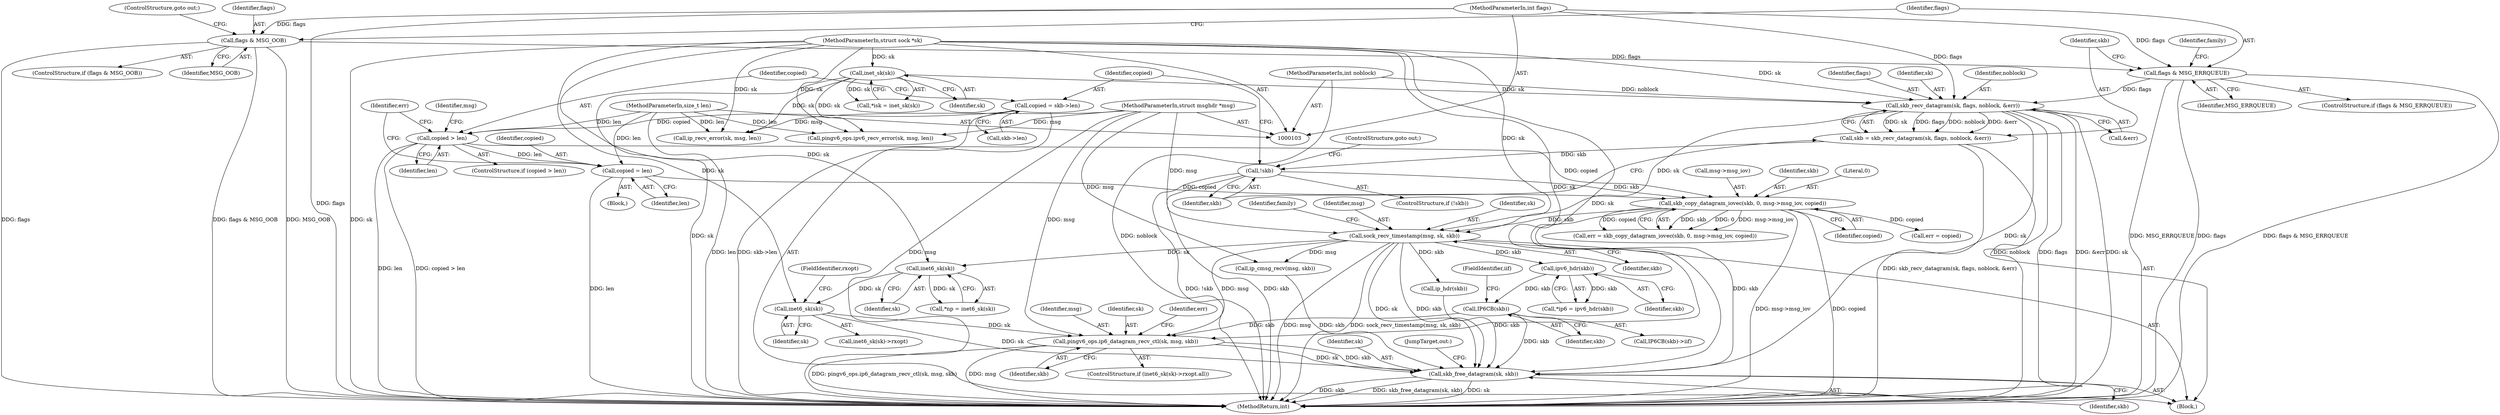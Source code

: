 digraph "0_linux_cf970c002d270c36202bd5b9c2804d3097a52da0@API" {
"1000350" [label="(Call,pingv6_ops.ip6_datagram_recv_ctl(sk, msg, skb))"];
"1000346" [label="(Call,inet6_sk(sk))"];
"1000277" [label="(Call,inet6_sk(sk))"];
"1000209" [label="(Call,sock_recv_timestamp(msg, sk, skb))"];
"1000106" [label="(MethodParameterIn,struct msghdr *msg)"];
"1000169" [label="(Call,skb_recv_datagram(sk, flags, noblock, &err))"];
"1000115" [label="(Call,inet_sk(sk))"];
"1000105" [label="(MethodParameterIn,struct sock *sk)"];
"1000142" [label="(Call,flags & MSG_ERRQUEUE)"];
"1000137" [label="(Call,flags & MSG_OOB)"];
"1000109" [label="(MethodParameterIn,int flags)"];
"1000108" [label="(MethodParameterIn,int noblock)"];
"1000199" [label="(Call,skb_copy_datagram_iovec(skb, 0, msg->msg_iov, copied))"];
"1000176" [label="(Call,!skb)"];
"1000167" [label="(Call,skb = skb_recv_datagram(sk, flags, noblock, &err))"];
"1000185" [label="(Call,copied > len)"];
"1000179" [label="(Call,copied = skb->len)"];
"1000107" [label="(MethodParameterIn,size_t len)"];
"1000194" [label="(Call,copied = len)"];
"1000334" [label="(Call,IP6CB(skb))"];
"1000282" [label="(Call,ipv6_hdr(skb))"];
"1000361" [label="(Call,skb_free_datagram(sk, skb))"];
"1000172" [label="(Identifier,noblock)"];
"1000187" [label="(Identifier,len)"];
"1000265" [label="(Call,ip_cmsg_recv(msg, skb))"];
"1000106" [label="(MethodParameterIn,struct msghdr *msg)"];
"1000194" [label="(Call,copied = len)"];
"1000175" [label="(ControlStructure,if (!skb))"];
"1000347" [label="(Identifier,sk)"];
"1000277" [label="(Call,inet6_sk(sk))"];
"1000178" [label="(ControlStructure,goto out;)"];
"1000346" [label="(Call,inet6_sk(sk))"];
"1000108" [label="(MethodParameterIn,int noblock)"];
"1000361" [label="(Call,skb_free_datagram(sk, skb))"];
"1000144" [label="(Identifier,MSG_ERRQUEUE)"];
"1000353" [label="(Identifier,skb)"];
"1000111" [label="(Block,)"];
"1000282" [label="(Call,ipv6_hdr(skb))"];
"1000202" [label="(Call,msg->msg_iov)"];
"1000168" [label="(Identifier,skb)"];
"1000107" [label="(MethodParameterIn,size_t len)"];
"1000186" [label="(Identifier,copied)"];
"1000352" [label="(Identifier,msg)"];
"1000148" [label="(Identifier,family)"];
"1000139" [label="(Identifier,MSG_OOB)"];
"1000343" [label="(ControlStructure,if (inet6_sk(sk)->rxopt.all))"];
"1000176" [label="(Call,!skb)"];
"1000196" [label="(Identifier,len)"];
"1000336" [label="(FieldIdentifier,iif)"];
"1000243" [label="(Call,ip_hdr(skb))"];
"1000199" [label="(Call,skb_copy_datagram_iovec(skb, 0, msg->msg_iov, copied))"];
"1000212" [label="(Identifier,skb)"];
"1000280" [label="(Call,*ip6 = ipv6_hdr(skb))"];
"1000200" [label="(Identifier,skb)"];
"1000197" [label="(Call,err = skb_copy_datagram_iovec(skb, 0, msg->msg_iov, copied))"];
"1000143" [label="(Identifier,flags)"];
"1000278" [label="(Identifier,sk)"];
"1000171" [label="(Identifier,flags)"];
"1000363" [label="(Identifier,skb)"];
"1000140" [label="(ControlStructure,goto out;)"];
"1000137" [label="(Call,flags & MSG_OOB)"];
"1000116" [label="(Identifier,sk)"];
"1000351" [label="(Identifier,sk)"];
"1000275" [label="(Call,*np = inet6_sk(sk))"];
"1000109" [label="(MethodParameterIn,int flags)"];
"1000215" [label="(Identifier,family)"];
"1000210" [label="(Identifier,msg)"];
"1000169" [label="(Call,skb_recv_datagram(sk, flags, noblock, &err))"];
"1000185" [label="(Call,copied > len)"];
"1000205" [label="(Identifier,copied)"];
"1000177" [label="(Identifier,skb)"];
"1000138" [label="(Identifier,flags)"];
"1000141" [label="(ControlStructure,if (flags & MSG_ERRQUEUE))"];
"1000195" [label="(Identifier,copied)"];
"1000191" [label="(Identifier,msg)"];
"1000201" [label="(Literal,0)"];
"1000105" [label="(MethodParameterIn,struct sock *sk)"];
"1000357" [label="(Call,err = copied)"];
"1000170" [label="(Identifier,sk)"];
"1000350" [label="(Call,pingv6_ops.ip6_datagram_recv_ctl(sk, msg, skb))"];
"1000198" [label="(Identifier,err)"];
"1000209" [label="(Call,sock_recv_timestamp(msg, sk, skb))"];
"1000163" [label="(Call,pingv6_ops.ipv6_recv_error(sk, msg, len))"];
"1000334" [label="(Call,IP6CB(skb))"];
"1000113" [label="(Call,*isk = inet_sk(sk))"];
"1000115" [label="(Call,inet_sk(sk))"];
"1000333" [label="(Call,IP6CB(skb)->iif)"];
"1000211" [label="(Identifier,sk)"];
"1000364" [label="(JumpTarget,out:)"];
"1000370" [label="(MethodReturn,int)"];
"1000142" [label="(Call,flags & MSG_ERRQUEUE)"];
"1000179" [label="(Call,copied = skb->len)"];
"1000181" [label="(Call,skb->len)"];
"1000348" [label="(FieldIdentifier,rxopt)"];
"1000188" [label="(Block,)"];
"1000283" [label="(Identifier,skb)"];
"1000362" [label="(Identifier,sk)"];
"1000152" [label="(Call,ip_recv_error(sk, msg, len))"];
"1000173" [label="(Call,&err)"];
"1000335" [label="(Identifier,skb)"];
"1000358" [label="(Identifier,err)"];
"1000136" [label="(ControlStructure,if (flags & MSG_OOB))"];
"1000345" [label="(Call,inet6_sk(sk)->rxopt)"];
"1000180" [label="(Identifier,copied)"];
"1000167" [label="(Call,skb = skb_recv_datagram(sk, flags, noblock, &err))"];
"1000184" [label="(ControlStructure,if (copied > len))"];
"1000350" -> "1000343"  [label="AST: "];
"1000350" -> "1000353"  [label="CFG: "];
"1000351" -> "1000350"  [label="AST: "];
"1000352" -> "1000350"  [label="AST: "];
"1000353" -> "1000350"  [label="AST: "];
"1000358" -> "1000350"  [label="CFG: "];
"1000350" -> "1000370"  [label="DDG: pingv6_ops.ip6_datagram_recv_ctl(sk, msg, skb)"];
"1000350" -> "1000370"  [label="DDG: msg"];
"1000346" -> "1000350"  [label="DDG: sk"];
"1000105" -> "1000350"  [label="DDG: sk"];
"1000209" -> "1000350"  [label="DDG: msg"];
"1000106" -> "1000350"  [label="DDG: msg"];
"1000334" -> "1000350"  [label="DDG: skb"];
"1000350" -> "1000361"  [label="DDG: sk"];
"1000350" -> "1000361"  [label="DDG: skb"];
"1000346" -> "1000345"  [label="AST: "];
"1000346" -> "1000347"  [label="CFG: "];
"1000347" -> "1000346"  [label="AST: "];
"1000348" -> "1000346"  [label="CFG: "];
"1000277" -> "1000346"  [label="DDG: sk"];
"1000105" -> "1000346"  [label="DDG: sk"];
"1000346" -> "1000361"  [label="DDG: sk"];
"1000277" -> "1000275"  [label="AST: "];
"1000277" -> "1000278"  [label="CFG: "];
"1000278" -> "1000277"  [label="AST: "];
"1000275" -> "1000277"  [label="CFG: "];
"1000277" -> "1000275"  [label="DDG: sk"];
"1000209" -> "1000277"  [label="DDG: sk"];
"1000105" -> "1000277"  [label="DDG: sk"];
"1000209" -> "1000111"  [label="AST: "];
"1000209" -> "1000212"  [label="CFG: "];
"1000210" -> "1000209"  [label="AST: "];
"1000211" -> "1000209"  [label="AST: "];
"1000212" -> "1000209"  [label="AST: "];
"1000215" -> "1000209"  [label="CFG: "];
"1000209" -> "1000370"  [label="DDG: sock_recv_timestamp(msg, sk, skb)"];
"1000209" -> "1000370"  [label="DDG: msg"];
"1000106" -> "1000209"  [label="DDG: msg"];
"1000169" -> "1000209"  [label="DDG: sk"];
"1000105" -> "1000209"  [label="DDG: sk"];
"1000199" -> "1000209"  [label="DDG: skb"];
"1000209" -> "1000243"  [label="DDG: skb"];
"1000209" -> "1000265"  [label="DDG: msg"];
"1000209" -> "1000282"  [label="DDG: skb"];
"1000209" -> "1000361"  [label="DDG: sk"];
"1000209" -> "1000361"  [label="DDG: skb"];
"1000106" -> "1000103"  [label="AST: "];
"1000106" -> "1000370"  [label="DDG: msg"];
"1000106" -> "1000152"  [label="DDG: msg"];
"1000106" -> "1000163"  [label="DDG: msg"];
"1000106" -> "1000265"  [label="DDG: msg"];
"1000169" -> "1000167"  [label="AST: "];
"1000169" -> "1000173"  [label="CFG: "];
"1000170" -> "1000169"  [label="AST: "];
"1000171" -> "1000169"  [label="AST: "];
"1000172" -> "1000169"  [label="AST: "];
"1000173" -> "1000169"  [label="AST: "];
"1000167" -> "1000169"  [label="CFG: "];
"1000169" -> "1000370"  [label="DDG: noblock"];
"1000169" -> "1000370"  [label="DDG: &err"];
"1000169" -> "1000370"  [label="DDG: flags"];
"1000169" -> "1000370"  [label="DDG: sk"];
"1000169" -> "1000167"  [label="DDG: sk"];
"1000169" -> "1000167"  [label="DDG: flags"];
"1000169" -> "1000167"  [label="DDG: noblock"];
"1000169" -> "1000167"  [label="DDG: &err"];
"1000115" -> "1000169"  [label="DDG: sk"];
"1000105" -> "1000169"  [label="DDG: sk"];
"1000142" -> "1000169"  [label="DDG: flags"];
"1000109" -> "1000169"  [label="DDG: flags"];
"1000108" -> "1000169"  [label="DDG: noblock"];
"1000169" -> "1000361"  [label="DDG: sk"];
"1000115" -> "1000113"  [label="AST: "];
"1000115" -> "1000116"  [label="CFG: "];
"1000116" -> "1000115"  [label="AST: "];
"1000113" -> "1000115"  [label="CFG: "];
"1000115" -> "1000370"  [label="DDG: sk"];
"1000115" -> "1000113"  [label="DDG: sk"];
"1000105" -> "1000115"  [label="DDG: sk"];
"1000115" -> "1000152"  [label="DDG: sk"];
"1000115" -> "1000163"  [label="DDG: sk"];
"1000105" -> "1000103"  [label="AST: "];
"1000105" -> "1000370"  [label="DDG: sk"];
"1000105" -> "1000152"  [label="DDG: sk"];
"1000105" -> "1000163"  [label="DDG: sk"];
"1000105" -> "1000361"  [label="DDG: sk"];
"1000142" -> "1000141"  [label="AST: "];
"1000142" -> "1000144"  [label="CFG: "];
"1000143" -> "1000142"  [label="AST: "];
"1000144" -> "1000142"  [label="AST: "];
"1000148" -> "1000142"  [label="CFG: "];
"1000168" -> "1000142"  [label="CFG: "];
"1000142" -> "1000370"  [label="DDG: flags & MSG_ERRQUEUE"];
"1000142" -> "1000370"  [label="DDG: MSG_ERRQUEUE"];
"1000142" -> "1000370"  [label="DDG: flags"];
"1000137" -> "1000142"  [label="DDG: flags"];
"1000109" -> "1000142"  [label="DDG: flags"];
"1000137" -> "1000136"  [label="AST: "];
"1000137" -> "1000139"  [label="CFG: "];
"1000138" -> "1000137"  [label="AST: "];
"1000139" -> "1000137"  [label="AST: "];
"1000140" -> "1000137"  [label="CFG: "];
"1000143" -> "1000137"  [label="CFG: "];
"1000137" -> "1000370"  [label="DDG: MSG_OOB"];
"1000137" -> "1000370"  [label="DDG: flags"];
"1000137" -> "1000370"  [label="DDG: flags & MSG_OOB"];
"1000109" -> "1000137"  [label="DDG: flags"];
"1000109" -> "1000103"  [label="AST: "];
"1000109" -> "1000370"  [label="DDG: flags"];
"1000108" -> "1000103"  [label="AST: "];
"1000108" -> "1000370"  [label="DDG: noblock"];
"1000199" -> "1000197"  [label="AST: "];
"1000199" -> "1000205"  [label="CFG: "];
"1000200" -> "1000199"  [label="AST: "];
"1000201" -> "1000199"  [label="AST: "];
"1000202" -> "1000199"  [label="AST: "];
"1000205" -> "1000199"  [label="AST: "];
"1000197" -> "1000199"  [label="CFG: "];
"1000199" -> "1000370"  [label="DDG: copied"];
"1000199" -> "1000370"  [label="DDG: msg->msg_iov"];
"1000199" -> "1000197"  [label="DDG: skb"];
"1000199" -> "1000197"  [label="DDG: 0"];
"1000199" -> "1000197"  [label="DDG: msg->msg_iov"];
"1000199" -> "1000197"  [label="DDG: copied"];
"1000176" -> "1000199"  [label="DDG: skb"];
"1000185" -> "1000199"  [label="DDG: copied"];
"1000194" -> "1000199"  [label="DDG: copied"];
"1000199" -> "1000357"  [label="DDG: copied"];
"1000199" -> "1000361"  [label="DDG: skb"];
"1000176" -> "1000175"  [label="AST: "];
"1000176" -> "1000177"  [label="CFG: "];
"1000177" -> "1000176"  [label="AST: "];
"1000178" -> "1000176"  [label="CFG: "];
"1000180" -> "1000176"  [label="CFG: "];
"1000176" -> "1000370"  [label="DDG: !skb"];
"1000176" -> "1000370"  [label="DDG: skb"];
"1000167" -> "1000176"  [label="DDG: skb"];
"1000167" -> "1000111"  [label="AST: "];
"1000168" -> "1000167"  [label="AST: "];
"1000177" -> "1000167"  [label="CFG: "];
"1000167" -> "1000370"  [label="DDG: skb_recv_datagram(sk, flags, noblock, &err)"];
"1000185" -> "1000184"  [label="AST: "];
"1000185" -> "1000187"  [label="CFG: "];
"1000186" -> "1000185"  [label="AST: "];
"1000187" -> "1000185"  [label="AST: "];
"1000191" -> "1000185"  [label="CFG: "];
"1000198" -> "1000185"  [label="CFG: "];
"1000185" -> "1000370"  [label="DDG: copied > len"];
"1000185" -> "1000370"  [label="DDG: len"];
"1000179" -> "1000185"  [label="DDG: copied"];
"1000107" -> "1000185"  [label="DDG: len"];
"1000185" -> "1000194"  [label="DDG: len"];
"1000179" -> "1000111"  [label="AST: "];
"1000179" -> "1000181"  [label="CFG: "];
"1000180" -> "1000179"  [label="AST: "];
"1000181" -> "1000179"  [label="AST: "];
"1000186" -> "1000179"  [label="CFG: "];
"1000179" -> "1000370"  [label="DDG: skb->len"];
"1000107" -> "1000103"  [label="AST: "];
"1000107" -> "1000370"  [label="DDG: len"];
"1000107" -> "1000152"  [label="DDG: len"];
"1000107" -> "1000163"  [label="DDG: len"];
"1000107" -> "1000194"  [label="DDG: len"];
"1000194" -> "1000188"  [label="AST: "];
"1000194" -> "1000196"  [label="CFG: "];
"1000195" -> "1000194"  [label="AST: "];
"1000196" -> "1000194"  [label="AST: "];
"1000198" -> "1000194"  [label="CFG: "];
"1000194" -> "1000370"  [label="DDG: len"];
"1000334" -> "1000333"  [label="AST: "];
"1000334" -> "1000335"  [label="CFG: "];
"1000335" -> "1000334"  [label="AST: "];
"1000336" -> "1000334"  [label="CFG: "];
"1000282" -> "1000334"  [label="DDG: skb"];
"1000334" -> "1000361"  [label="DDG: skb"];
"1000282" -> "1000280"  [label="AST: "];
"1000282" -> "1000283"  [label="CFG: "];
"1000283" -> "1000282"  [label="AST: "];
"1000280" -> "1000282"  [label="CFG: "];
"1000282" -> "1000280"  [label="DDG: skb"];
"1000361" -> "1000111"  [label="AST: "];
"1000361" -> "1000363"  [label="CFG: "];
"1000362" -> "1000361"  [label="AST: "];
"1000363" -> "1000361"  [label="AST: "];
"1000364" -> "1000361"  [label="CFG: "];
"1000361" -> "1000370"  [label="DDG: skb_free_datagram(sk, skb)"];
"1000361" -> "1000370"  [label="DDG: sk"];
"1000361" -> "1000370"  [label="DDG: skb"];
"1000265" -> "1000361"  [label="DDG: skb"];
"1000243" -> "1000361"  [label="DDG: skb"];
}
